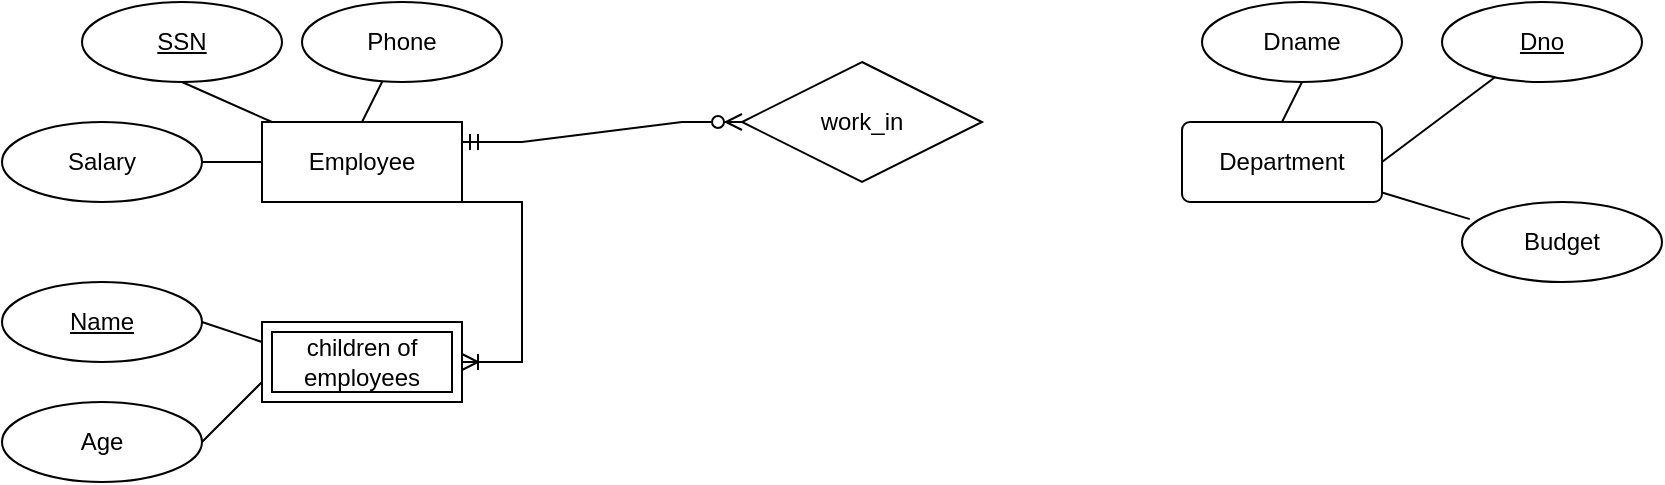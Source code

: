 <mxfile version="22.1.21" type="github">
  <diagram name="Page-1" id="ill8SDHSSKFXlnQjD34v">
    <mxGraphModel dx="1139" dy="750" grid="1" gridSize="10" guides="1" tooltips="1" connect="1" arrows="1" fold="1" page="1" pageScale="1" pageWidth="850" pageHeight="1100" math="0" shadow="0">
      <root>
        <mxCell id="0" />
        <mxCell id="1" parent="0" />
        <mxCell id="-kPjgLYo0WIdV9sRpqmW-1" value="Employee" style="whiteSpace=wrap;html=1;align=center;" vertex="1" parent="1">
          <mxGeometry x="510" y="100" width="100" height="40" as="geometry" />
        </mxCell>
        <mxCell id="-kPjgLYo0WIdV9sRpqmW-3" value="Phone" style="ellipse;whiteSpace=wrap;html=1;align=center;fontStyle=0;" vertex="1" parent="1">
          <mxGeometry x="530" y="40" width="100" height="40" as="geometry" />
        </mxCell>
        <mxCell id="-kPjgLYo0WIdV9sRpqmW-4" value="Department" style="rounded=1;arcSize=10;whiteSpace=wrap;html=1;align=center;" vertex="1" parent="1">
          <mxGeometry x="970" y="100" width="100" height="40" as="geometry" />
        </mxCell>
        <mxCell id="-kPjgLYo0WIdV9sRpqmW-6" value="SSN" style="ellipse;whiteSpace=wrap;html=1;align=center;fontStyle=4" vertex="1" parent="1">
          <mxGeometry x="420" y="40" width="100" height="40" as="geometry" />
        </mxCell>
        <mxCell id="-kPjgLYo0WIdV9sRpqmW-16" value="Dno" style="ellipse;whiteSpace=wrap;html=1;align=center;fontStyle=4;" vertex="1" parent="1">
          <mxGeometry x="1100" y="40" width="100" height="40" as="geometry" />
        </mxCell>
        <mxCell id="-kPjgLYo0WIdV9sRpqmW-18" value="Dname" style="ellipse;whiteSpace=wrap;html=1;align=center;" vertex="1" parent="1">
          <mxGeometry x="980" y="40" width="100" height="40" as="geometry" />
        </mxCell>
        <mxCell id="-kPjgLYo0WIdV9sRpqmW-19" value="work_in" style="shape=rhombus;perimeter=rhombusPerimeter;whiteSpace=wrap;html=1;align=center;" vertex="1" parent="1">
          <mxGeometry x="750" y="70" width="120" height="60" as="geometry" />
        </mxCell>
        <mxCell id="-kPjgLYo0WIdV9sRpqmW-25" value="children of &lt;br/&gt;employees" style="shape=ext;margin=3;double=1;whiteSpace=wrap;html=1;align=center;" vertex="1" parent="1">
          <mxGeometry x="510" y="200" width="100" height="40" as="geometry" />
        </mxCell>
        <mxCell id="-kPjgLYo0WIdV9sRpqmW-8" value="Salary" style="ellipse;whiteSpace=wrap;html=1;align=center;" vertex="1" parent="1">
          <mxGeometry x="380" y="100" width="100" height="40" as="geometry" />
        </mxCell>
        <mxCell id="-kPjgLYo0WIdV9sRpqmW-31" value="Name" style="ellipse;whiteSpace=wrap;html=1;align=center;fontStyle=4" vertex="1" parent="1">
          <mxGeometry x="380" y="180" width="100" height="40" as="geometry" />
        </mxCell>
        <mxCell id="-kPjgLYo0WIdV9sRpqmW-34" value="Age" style="ellipse;whiteSpace=wrap;html=1;align=center;" vertex="1" parent="1">
          <mxGeometry x="380" y="240" width="100" height="40" as="geometry" />
        </mxCell>
        <mxCell id="-kPjgLYo0WIdV9sRpqmW-40" value="" style="endArrow=none;html=1;rounded=0;exitX=0.5;exitY=1;exitDx=0;exitDy=0;" edge="1" parent="1" source="-kPjgLYo0WIdV9sRpqmW-6" target="-kPjgLYo0WIdV9sRpqmW-1">
          <mxGeometry relative="1" as="geometry">
            <mxPoint x="496.477" y="13.679" as="sourcePoint" />
            <mxPoint x="850" y="-40" as="targetPoint" />
          </mxGeometry>
        </mxCell>
        <mxCell id="-kPjgLYo0WIdV9sRpqmW-44" value="" style="endArrow=none;html=1;rounded=0;" edge="1" parent="1" source="-kPjgLYo0WIdV9sRpqmW-1" target="-kPjgLYo0WIdV9sRpqmW-8">
          <mxGeometry relative="1" as="geometry">
            <mxPoint x="670" y="280" as="sourcePoint" />
            <mxPoint x="640" y="210" as="targetPoint" />
          </mxGeometry>
        </mxCell>
        <mxCell id="-kPjgLYo0WIdV9sRpqmW-46" value="" style="endArrow=none;html=1;rounded=0;exitX=0.5;exitY=0;exitDx=0;exitDy=0;entryX=0.5;entryY=1;entryDx=0;entryDy=0;" edge="1" parent="1" source="-kPjgLYo0WIdV9sRpqmW-4" target="-kPjgLYo0WIdV9sRpqmW-18">
          <mxGeometry relative="1" as="geometry">
            <mxPoint x="910" y="190" as="sourcePoint" />
            <mxPoint x="1050" y="70" as="targetPoint" />
          </mxGeometry>
        </mxCell>
        <mxCell id="-kPjgLYo0WIdV9sRpqmW-47" value="" style="endArrow=none;html=1;rounded=0;exitX=1;exitY=0.5;exitDx=0;exitDy=0;" edge="1" parent="1" source="-kPjgLYo0WIdV9sRpqmW-4" target="-kPjgLYo0WIdV9sRpqmW-16">
          <mxGeometry relative="1" as="geometry">
            <mxPoint x="1130" y="200" as="sourcePoint" />
            <mxPoint x="1290" y="200" as="targetPoint" />
          </mxGeometry>
        </mxCell>
        <mxCell id="-kPjgLYo0WIdV9sRpqmW-48" value="" style="endArrow=none;html=1;rounded=0;exitX=0.5;exitY=0;exitDx=0;exitDy=0;" edge="1" parent="1" source="-kPjgLYo0WIdV9sRpqmW-1" target="-kPjgLYo0WIdV9sRpqmW-3">
          <mxGeometry relative="1" as="geometry">
            <mxPoint x="730" y="210" as="sourcePoint" />
            <mxPoint x="890" y="210" as="targetPoint" />
          </mxGeometry>
        </mxCell>
        <mxCell id="-kPjgLYo0WIdV9sRpqmW-49" value="" style="endArrow=none;html=1;rounded=0;exitX=1;exitY=0.5;exitDx=0;exitDy=0;entryX=0;entryY=0.25;entryDx=0;entryDy=0;" edge="1" parent="1" source="-kPjgLYo0WIdV9sRpqmW-31" target="-kPjgLYo0WIdV9sRpqmW-25">
          <mxGeometry relative="1" as="geometry">
            <mxPoint x="560" y="280" as="sourcePoint" />
            <mxPoint x="720" y="280" as="targetPoint" />
          </mxGeometry>
        </mxCell>
        <mxCell id="-kPjgLYo0WIdV9sRpqmW-50" value="" style="endArrow=none;html=1;rounded=0;exitX=1;exitY=0.5;exitDx=0;exitDy=0;entryX=0;entryY=0.75;entryDx=0;entryDy=0;" edge="1" parent="1" source="-kPjgLYo0WIdV9sRpqmW-34" target="-kPjgLYo0WIdV9sRpqmW-25">
          <mxGeometry relative="1" as="geometry">
            <mxPoint x="550" y="300" as="sourcePoint" />
            <mxPoint x="710" y="300" as="targetPoint" />
          </mxGeometry>
        </mxCell>
        <mxCell id="-kPjgLYo0WIdV9sRpqmW-52" value="Budget" style="ellipse;whiteSpace=wrap;html=1;align=center;" vertex="1" parent="1">
          <mxGeometry x="1110" y="140" width="100" height="40" as="geometry" />
        </mxCell>
        <mxCell id="-kPjgLYo0WIdV9sRpqmW-53" value="" style="endArrow=none;html=1;rounded=0;entryX=0.039;entryY=0.214;entryDx=0;entryDy=0;entryPerimeter=0;" edge="1" parent="1" source="-kPjgLYo0WIdV9sRpqmW-4" target="-kPjgLYo0WIdV9sRpqmW-52">
          <mxGeometry relative="1" as="geometry">
            <mxPoint x="1130" y="260" as="sourcePoint" />
            <mxPoint x="1290" y="260" as="targetPoint" />
          </mxGeometry>
        </mxCell>
        <mxCell id="-kPjgLYo0WIdV9sRpqmW-54" value="" style="edgeStyle=entityRelationEdgeStyle;fontSize=12;html=1;endArrow=ERoneToMany;rounded=0;exitX=1;exitY=1;exitDx=0;exitDy=0;" edge="1" parent="1" source="-kPjgLYo0WIdV9sRpqmW-1" target="-kPjgLYo0WIdV9sRpqmW-25">
          <mxGeometry width="100" height="100" relative="1" as="geometry">
            <mxPoint x="730" y="320" as="sourcePoint" />
            <mxPoint x="830" y="220" as="targetPoint" />
          </mxGeometry>
        </mxCell>
        <mxCell id="-kPjgLYo0WIdV9sRpqmW-55" value="" style="edgeStyle=entityRelationEdgeStyle;fontSize=12;html=1;endArrow=ERzeroToMany;startArrow=ERmandOne;rounded=0;exitX=1;exitY=0.25;exitDx=0;exitDy=0;entryX=0;entryY=0.5;entryDx=0;entryDy=0;" edge="1" parent="1" source="-kPjgLYo0WIdV9sRpqmW-1" target="-kPjgLYo0WIdV9sRpqmW-19">
          <mxGeometry width="100" height="100" relative="1" as="geometry">
            <mxPoint x="850" y="380" as="sourcePoint" />
            <mxPoint x="950" y="280" as="targetPoint" />
          </mxGeometry>
        </mxCell>
      </root>
    </mxGraphModel>
  </diagram>
</mxfile>
